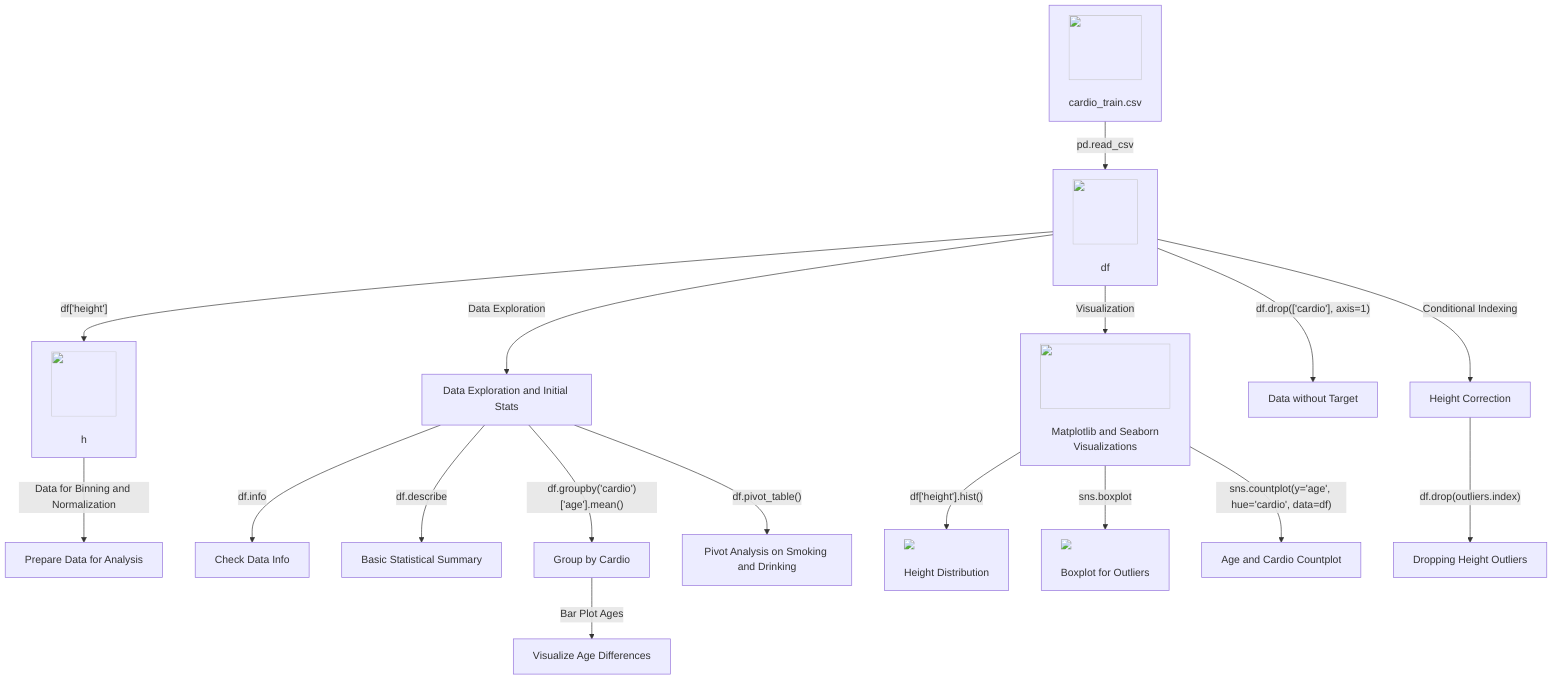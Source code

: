 flowchart TD
  A1["<img src='icons/file.svg' width=100 height=100/> <br/> cardio_train.csv"]
  A2["<img src='icons/table.svg' width=100 height=100/> <br/> df"]
  A3["<img src='icons/column_split.svg' width=100 height=100/> <br/> h"]

  A1 -->|"pd.read_csv"| A2
  A2 -->|"df['height']"| A3
  A2 -->|"Data Exploration"| B1["Data Exploration and Initial Stats"]
  A2 -->|"Visualization"| B2["<img src='icons/brain.svg' width=100 height=100/> <br/> Matplotlib and Seaborn Visualizations"]

  B1 -->|"df.info"| C1["Check Data Info"]
  B1 -->|"df.describe"| C2["Basic Statistical Summary"]
  B2 -->|"df['height'].hist()"| D1["<img src='dummy_plots/hist_template.svg'/> <br/> Height Distribution"]
  B2 -->|"sns.boxplot"| D2["<img src='dummy_plots/boxplot_template.svg'/> <br/> Boxplot for Outliers"]

  A3 -->|"Data for Binning and Normalization"| B3["Prepare Data for Analysis"]
  B1 -->|"df.groupby('cardio')['age'].mean()"| E1["Group by Cardio"]
  B2 -->|"sns.countplot(y='age', hue='cardio', data=df)"| E2["Age and Cardio Countplot"]
  A2 -->|"df.drop(['cardio'], axis=1)"| F1["Data without Target"]
  A2 -->|"Conditional Indexing"| G1["Height Correction"]
  G1 -->|"df.drop(outliers.index)"| H1["Dropping Height Outliers"]
  E1 -->|"Bar Plot Ages"| I1["Visualize Age Differences"]
  B1 -->|"df.pivot_table()"| J1["Pivot Analysis on Smoking and Drinking"]